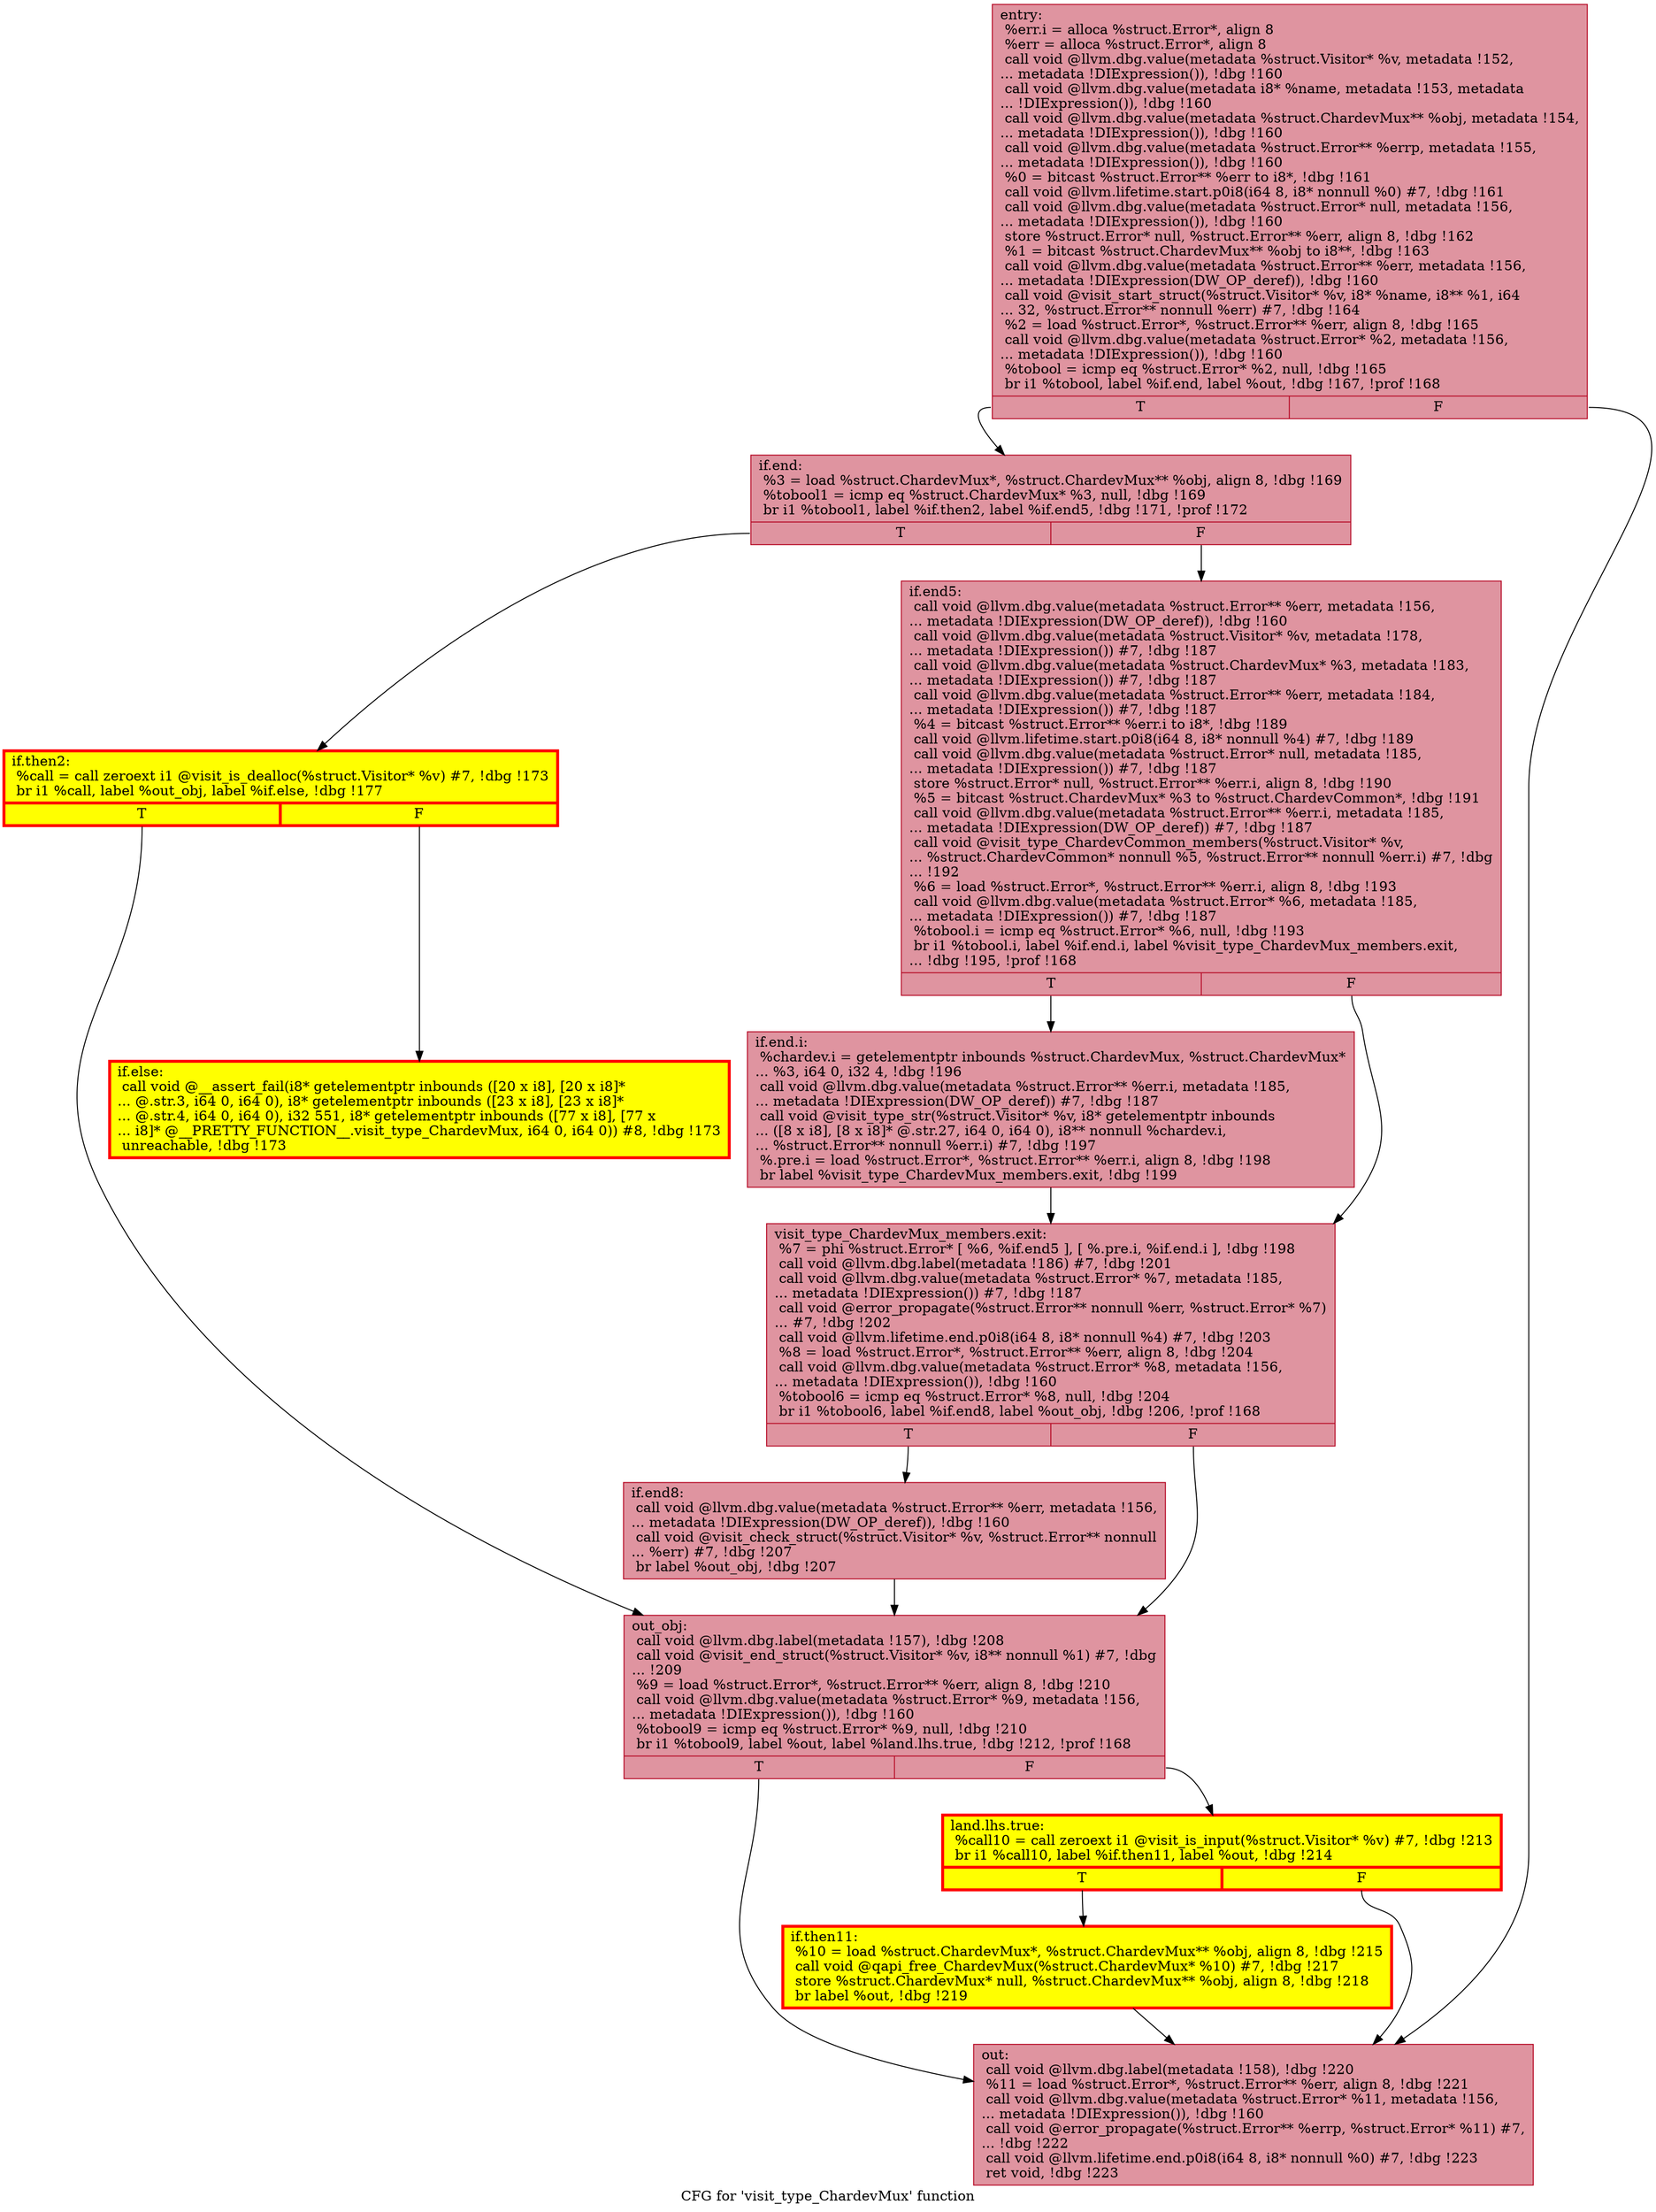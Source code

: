 digraph "CFG for 'visit_type_ChardevMux' function" {
	label="CFG for 'visit_type_ChardevMux' function";

	Node0x55ff89bb10b0 [shape=record,color="#b70d28ff", style=filled, fillcolor="#b70d2870",label="{entry:\l  %err.i = alloca %struct.Error*, align 8\l  %err = alloca %struct.Error*, align 8\l  call void @llvm.dbg.value(metadata %struct.Visitor* %v, metadata !152,\l... metadata !DIExpression()), !dbg !160\l  call void @llvm.dbg.value(metadata i8* %name, metadata !153, metadata\l... !DIExpression()), !dbg !160\l  call void @llvm.dbg.value(metadata %struct.ChardevMux** %obj, metadata !154,\l... metadata !DIExpression()), !dbg !160\l  call void @llvm.dbg.value(metadata %struct.Error** %errp, metadata !155,\l... metadata !DIExpression()), !dbg !160\l  %0 = bitcast %struct.Error** %err to i8*, !dbg !161\l  call void @llvm.lifetime.start.p0i8(i64 8, i8* nonnull %0) #7, !dbg !161\l  call void @llvm.dbg.value(metadata %struct.Error* null, metadata !156,\l... metadata !DIExpression()), !dbg !160\l  store %struct.Error* null, %struct.Error** %err, align 8, !dbg !162\l  %1 = bitcast %struct.ChardevMux** %obj to i8**, !dbg !163\l  call void @llvm.dbg.value(metadata %struct.Error** %err, metadata !156,\l... metadata !DIExpression(DW_OP_deref)), !dbg !160\l  call void @visit_start_struct(%struct.Visitor* %v, i8* %name, i8** %1, i64\l... 32, %struct.Error** nonnull %err) #7, !dbg !164\l  %2 = load %struct.Error*, %struct.Error** %err, align 8, !dbg !165\l  call void @llvm.dbg.value(metadata %struct.Error* %2, metadata !156,\l... metadata !DIExpression()), !dbg !160\l  %tobool = icmp eq %struct.Error* %2, null, !dbg !165\l  br i1 %tobool, label %if.end, label %out, !dbg !167, !prof !168\l|{<s0>T|<s1>F}}"];
	Node0x55ff89bb10b0:s0 -> Node0x55ff89c02c20;
	Node0x55ff89bb10b0:s1 -> Node0x55ff89c038e0;
	Node0x55ff89c02c20 [shape=record,color="#b70d28ff", style=filled, fillcolor="#b70d2870",label="{if.end:                                           \l  %3 = load %struct.ChardevMux*, %struct.ChardevMux** %obj, align 8, !dbg !169\l  %tobool1 = icmp eq %struct.ChardevMux* %3, null, !dbg !169\l  br i1 %tobool1, label %if.then2, label %if.end5, !dbg !171, !prof !172\l|{<s0>T|<s1>F}}"];
	Node0x55ff89c02c20:s0 -> Node0x55ff89c03ac0;
	Node0x55ff89c02c20:s1 -> Node0x55ff89c03b30;
	Node0x55ff89c03ac0 [shape=record,penwidth=3.0, style="filled", color="red", fillcolor="yellow",label="{if.then2:                                         \l  %call = call zeroext i1 @visit_is_dealloc(%struct.Visitor* %v) #7, !dbg !173\l  br i1 %call, label %out_obj, label %if.else, !dbg !177\l|{<s0>T|<s1>F}}"];
	Node0x55ff89c03ac0:s0 -> Node0x55ff89c04740;
	Node0x55ff89c03ac0:s1 -> Node0x55ff89c040a0;
	Node0x55ff89c040a0 [shape=record,penwidth=3.0, style="filled", color="red", fillcolor="yellow",label="{if.else:                                          \l  call void @__assert_fail(i8* getelementptr inbounds ([20 x i8], [20 x i8]*\l... @.str.3, i64 0, i64 0), i8* getelementptr inbounds ([23 x i8], [23 x i8]*\l... @.str.4, i64 0, i64 0), i32 551, i8* getelementptr inbounds ([77 x i8], [77 x\l... i8]* @__PRETTY_FUNCTION__.visit_type_ChardevMux, i64 0, i64 0)) #8, !dbg !173\l  unreachable, !dbg !173\l}"];
	Node0x55ff89c03b30 [shape=record,color="#b70d28ff", style=filled, fillcolor="#b70d2870",label="{if.end5:                                          \l  call void @llvm.dbg.value(metadata %struct.Error** %err, metadata !156,\l... metadata !DIExpression(DW_OP_deref)), !dbg !160\l  call void @llvm.dbg.value(metadata %struct.Visitor* %v, metadata !178,\l... metadata !DIExpression()) #7, !dbg !187\l  call void @llvm.dbg.value(metadata %struct.ChardevMux* %3, metadata !183,\l... metadata !DIExpression()) #7, !dbg !187\l  call void @llvm.dbg.value(metadata %struct.Error** %err, metadata !184,\l... metadata !DIExpression()) #7, !dbg !187\l  %4 = bitcast %struct.Error** %err.i to i8*, !dbg !189\l  call void @llvm.lifetime.start.p0i8(i64 8, i8* nonnull %4) #7, !dbg !189\l  call void @llvm.dbg.value(metadata %struct.Error* null, metadata !185,\l... metadata !DIExpression()) #7, !dbg !187\l  store %struct.Error* null, %struct.Error** %err.i, align 8, !dbg !190\l  %5 = bitcast %struct.ChardevMux* %3 to %struct.ChardevCommon*, !dbg !191\l  call void @llvm.dbg.value(metadata %struct.Error** %err.i, metadata !185,\l... metadata !DIExpression(DW_OP_deref)) #7, !dbg !187\l  call void @visit_type_ChardevCommon_members(%struct.Visitor* %v,\l... %struct.ChardevCommon* nonnull %5, %struct.Error** nonnull %err.i) #7, !dbg\l... !192\l  %6 = load %struct.Error*, %struct.Error** %err.i, align 8, !dbg !193\l  call void @llvm.dbg.value(metadata %struct.Error* %6, metadata !185,\l... metadata !DIExpression()) #7, !dbg !187\l  %tobool.i = icmp eq %struct.Error* %6, null, !dbg !193\l  br i1 %tobool.i, label %if.end.i, label %visit_type_ChardevMux_members.exit,\l... !dbg !195, !prof !168\l|{<s0>T|<s1>F}}"];
	Node0x55ff89c03b30:s0 -> Node0x55ff89c95e30;
	Node0x55ff89c03b30:s1 -> Node0x55ff89ba5ca0;
	Node0x55ff89c95e30 [shape=record,color="#b70d28ff", style=filled, fillcolor="#b70d2870",label="{if.end.i:                                         \l  %chardev.i = getelementptr inbounds %struct.ChardevMux, %struct.ChardevMux*\l... %3, i64 0, i32 4, !dbg !196\l  call void @llvm.dbg.value(metadata %struct.Error** %err.i, metadata !185,\l... metadata !DIExpression(DW_OP_deref)) #7, !dbg !187\l  call void @visit_type_str(%struct.Visitor* %v, i8* getelementptr inbounds\l... ([8 x i8], [8 x i8]* @.str.27, i64 0, i64 0), i8** nonnull %chardev.i,\l... %struct.Error** nonnull %err.i) #7, !dbg !197\l  %.pre.i = load %struct.Error*, %struct.Error** %err.i, align 8, !dbg !198\l  br label %visit_type_ChardevMux_members.exit, !dbg !199\l}"];
	Node0x55ff89c95e30 -> Node0x55ff89ba5ca0;
	Node0x55ff89ba5ca0 [shape=record,color="#b70d28ff", style=filled, fillcolor="#b70d2870",label="{visit_type_ChardevMux_members.exit:               \l  %7 = phi %struct.Error* [ %6, %if.end5 ], [ %.pre.i, %if.end.i ], !dbg !198\l  call void @llvm.dbg.label(metadata !186) #7, !dbg !201\l  call void @llvm.dbg.value(metadata %struct.Error* %7, metadata !185,\l... metadata !DIExpression()) #7, !dbg !187\l  call void @error_propagate(%struct.Error** nonnull %err, %struct.Error* %7)\l... #7, !dbg !202\l  call void @llvm.lifetime.end.p0i8(i64 8, i8* nonnull %4) #7, !dbg !203\l  %8 = load %struct.Error*, %struct.Error** %err, align 8, !dbg !204\l  call void @llvm.dbg.value(metadata %struct.Error* %8, metadata !156,\l... metadata !DIExpression()), !dbg !160\l  %tobool6 = icmp eq %struct.Error* %8, null, !dbg !204\l  br i1 %tobool6, label %if.end8, label %out_obj, !dbg !206, !prof !168\l|{<s0>T|<s1>F}}"];
	Node0x55ff89ba5ca0:s0 -> Node0x55ff89c04c40;
	Node0x55ff89ba5ca0:s1 -> Node0x55ff89c04740;
	Node0x55ff89c04c40 [shape=record,color="#b70d28ff", style=filled, fillcolor="#b70d2870",label="{if.end8:                                          \l  call void @llvm.dbg.value(metadata %struct.Error** %err, metadata !156,\l... metadata !DIExpression(DW_OP_deref)), !dbg !160\l  call void @visit_check_struct(%struct.Visitor* %v, %struct.Error** nonnull\l... %err) #7, !dbg !207\l  br label %out_obj, !dbg !207\l}"];
	Node0x55ff89c04c40 -> Node0x55ff89c04740;
	Node0x55ff89c04740 [shape=record,color="#b70d28ff", style=filled, fillcolor="#b70d2870",label="{out_obj:                                          \l  call void @llvm.dbg.label(metadata !157), !dbg !208\l  call void @visit_end_struct(%struct.Visitor* %v, i8** nonnull %1) #7, !dbg\l... !209\l  %9 = load %struct.Error*, %struct.Error** %err, align 8, !dbg !210\l  call void @llvm.dbg.value(metadata %struct.Error* %9, metadata !156,\l... metadata !DIExpression()), !dbg !160\l  %tobool9 = icmp eq %struct.Error* %9, null, !dbg !210\l  br i1 %tobool9, label %out, label %land.lhs.true, !dbg !212, !prof !168\l|{<s0>T|<s1>F}}"];
	Node0x55ff89c04740:s0 -> Node0x55ff89c038e0;
	Node0x55ff89c04740:s1 -> Node0x55ff89c059a0;
	Node0x55ff89c059a0 [shape=record,penwidth=3.0, style="filled", color="red", fillcolor="yellow",label="{land.lhs.true:                                    \l  %call10 = call zeroext i1 @visit_is_input(%struct.Visitor* %v) #7, !dbg !213\l  br i1 %call10, label %if.then11, label %out, !dbg !214\l|{<s0>T|<s1>F}}"];
	Node0x55ff89c059a0:s0 -> Node0x55ff89c058e0;
	Node0x55ff89c059a0:s1 -> Node0x55ff89c038e0;
	Node0x55ff89c058e0 [shape=record,penwidth=3.0, style="filled", color="red", fillcolor="yellow",label="{if.then11:                                        \l  %10 = load %struct.ChardevMux*, %struct.ChardevMux** %obj, align 8, !dbg !215\l  call void @qapi_free_ChardevMux(%struct.ChardevMux* %10) #7, !dbg !217\l  store %struct.ChardevMux* null, %struct.ChardevMux** %obj, align 8, !dbg !218\l  br label %out, !dbg !219\l}"];
	Node0x55ff89c058e0 -> Node0x55ff89c038e0;
	Node0x55ff89c038e0 [shape=record,color="#b70d28ff", style=filled, fillcolor="#b70d2870",label="{out:                                              \l  call void @llvm.dbg.label(metadata !158), !dbg !220\l  %11 = load %struct.Error*, %struct.Error** %err, align 8, !dbg !221\l  call void @llvm.dbg.value(metadata %struct.Error* %11, metadata !156,\l... metadata !DIExpression()), !dbg !160\l  call void @error_propagate(%struct.Error** %errp, %struct.Error* %11) #7,\l... !dbg !222\l  call void @llvm.lifetime.end.p0i8(i64 8, i8* nonnull %0) #7, !dbg !223\l  ret void, !dbg !223\l}"];
}
